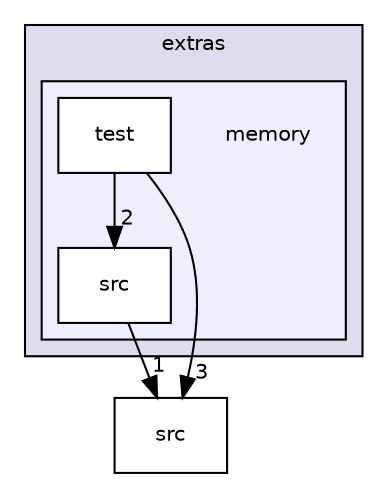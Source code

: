 digraph "memory" {
  compound=true
  node [ fontsize="10", fontname="Helvetica"];
  edge [ labelfontsize="10", labelfontname="Helvetica"];
  subgraph clusterdir_9184a18d74d6ad4f31f961c2cb018606 {
    graph [ bgcolor="#ddddee", pencolor="black", label="extras" fontname="Helvetica", fontsize="10", URL="dir_9184a18d74d6ad4f31f961c2cb018606.html"]
  subgraph clusterdir_dab45044bec314d3926b50d31a344369 {
    graph [ bgcolor="#eeeeff", pencolor="black", label="" URL="dir_dab45044bec314d3926b50d31a344369.html"];
    dir_dab45044bec314d3926b50d31a344369 [shape=plaintext label="memory"];
    dir_0fec2f0ebeba27d31b70656b55bb17c7 [shape=box label="src" color="black" fillcolor="white" style="filled" URL="dir_0fec2f0ebeba27d31b70656b55bb17c7.html"];
    dir_067be23ab90eb434d77c1468044e4f2a [shape=box label="test" color="black" fillcolor="white" style="filled" URL="dir_067be23ab90eb434d77c1468044e4f2a.html"];
  }
  }
  dir_7c33f78fd5be8fe1ebf0dc422256e91e [shape=box label="src" URL="dir_7c33f78fd5be8fe1ebf0dc422256e91e.html"];
  dir_067be23ab90eb434d77c1468044e4f2a->dir_0fec2f0ebeba27d31b70656b55bb17c7 [headlabel="2", labeldistance=1.5 headhref="dir_000028_000027.html"];
  dir_067be23ab90eb434d77c1468044e4f2a->dir_7c33f78fd5be8fe1ebf0dc422256e91e [headlabel="3", labeldistance=1.5 headhref="dir_000028_000025.html"];
  dir_0fec2f0ebeba27d31b70656b55bb17c7->dir_7c33f78fd5be8fe1ebf0dc422256e91e [headlabel="1", labeldistance=1.5 headhref="dir_000027_000025.html"];
}
